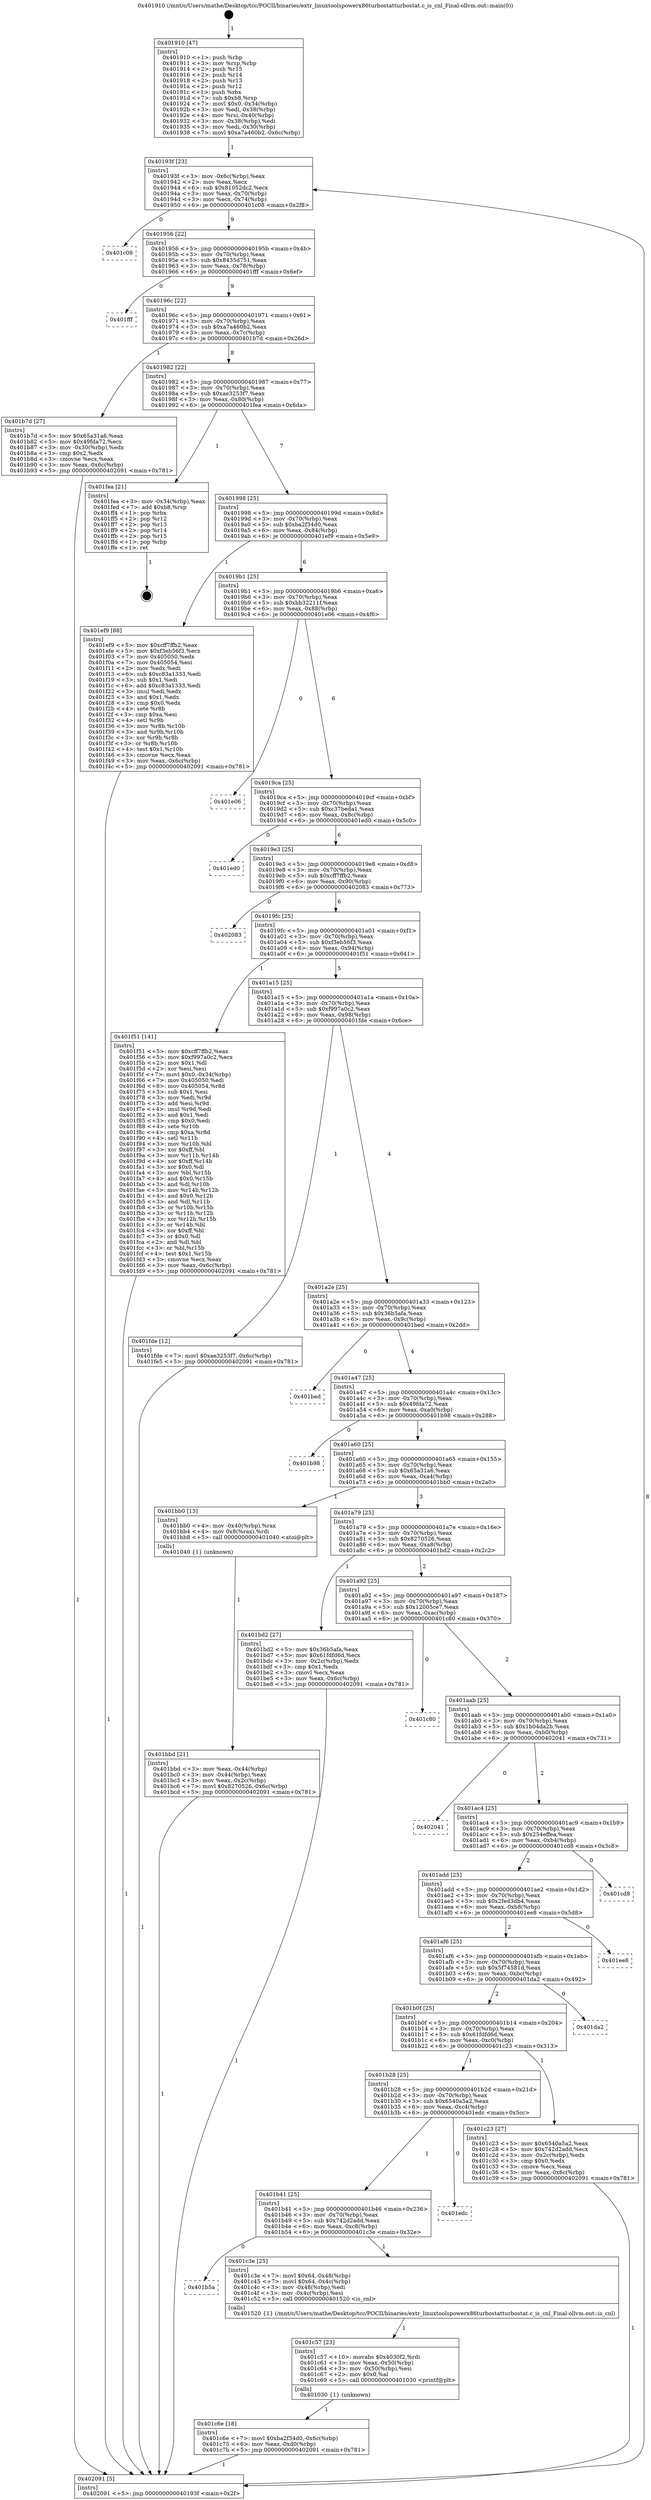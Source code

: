 digraph "0x401910" {
  label = "0x401910 (/mnt/c/Users/mathe/Desktop/tcc/POCII/binaries/extr_linuxtoolspowerx86turbostatturbostat.c_is_cnl_Final-ollvm.out::main(0))"
  labelloc = "t"
  node[shape=record]

  Entry [label="",width=0.3,height=0.3,shape=circle,fillcolor=black,style=filled]
  "0x40193f" [label="{
     0x40193f [23]\l
     | [instrs]\l
     &nbsp;&nbsp;0x40193f \<+3\>: mov -0x6c(%rbp),%eax\l
     &nbsp;&nbsp;0x401942 \<+2\>: mov %eax,%ecx\l
     &nbsp;&nbsp;0x401944 \<+6\>: sub $0x81052dc2,%ecx\l
     &nbsp;&nbsp;0x40194a \<+3\>: mov %eax,-0x70(%rbp)\l
     &nbsp;&nbsp;0x40194d \<+3\>: mov %ecx,-0x74(%rbp)\l
     &nbsp;&nbsp;0x401950 \<+6\>: je 0000000000401c08 \<main+0x2f8\>\l
  }"]
  "0x401c08" [label="{
     0x401c08\l
  }", style=dashed]
  "0x401956" [label="{
     0x401956 [22]\l
     | [instrs]\l
     &nbsp;&nbsp;0x401956 \<+5\>: jmp 000000000040195b \<main+0x4b\>\l
     &nbsp;&nbsp;0x40195b \<+3\>: mov -0x70(%rbp),%eax\l
     &nbsp;&nbsp;0x40195e \<+5\>: sub $0x8435d751,%eax\l
     &nbsp;&nbsp;0x401963 \<+3\>: mov %eax,-0x78(%rbp)\l
     &nbsp;&nbsp;0x401966 \<+6\>: je 0000000000401fff \<main+0x6ef\>\l
  }"]
  Exit [label="",width=0.3,height=0.3,shape=circle,fillcolor=black,style=filled,peripheries=2]
  "0x401fff" [label="{
     0x401fff\l
  }", style=dashed]
  "0x40196c" [label="{
     0x40196c [22]\l
     | [instrs]\l
     &nbsp;&nbsp;0x40196c \<+5\>: jmp 0000000000401971 \<main+0x61\>\l
     &nbsp;&nbsp;0x401971 \<+3\>: mov -0x70(%rbp),%eax\l
     &nbsp;&nbsp;0x401974 \<+5\>: sub $0xa7a460b2,%eax\l
     &nbsp;&nbsp;0x401979 \<+3\>: mov %eax,-0x7c(%rbp)\l
     &nbsp;&nbsp;0x40197c \<+6\>: je 0000000000401b7d \<main+0x26d\>\l
  }"]
  "0x401c6e" [label="{
     0x401c6e [18]\l
     | [instrs]\l
     &nbsp;&nbsp;0x401c6e \<+7\>: movl $0xba2f34d0,-0x6c(%rbp)\l
     &nbsp;&nbsp;0x401c75 \<+6\>: mov %eax,-0xd0(%rbp)\l
     &nbsp;&nbsp;0x401c7b \<+5\>: jmp 0000000000402091 \<main+0x781\>\l
  }"]
  "0x401b7d" [label="{
     0x401b7d [27]\l
     | [instrs]\l
     &nbsp;&nbsp;0x401b7d \<+5\>: mov $0x65a31a6,%eax\l
     &nbsp;&nbsp;0x401b82 \<+5\>: mov $0x49fda72,%ecx\l
     &nbsp;&nbsp;0x401b87 \<+3\>: mov -0x30(%rbp),%edx\l
     &nbsp;&nbsp;0x401b8a \<+3\>: cmp $0x2,%edx\l
     &nbsp;&nbsp;0x401b8d \<+3\>: cmovne %ecx,%eax\l
     &nbsp;&nbsp;0x401b90 \<+3\>: mov %eax,-0x6c(%rbp)\l
     &nbsp;&nbsp;0x401b93 \<+5\>: jmp 0000000000402091 \<main+0x781\>\l
  }"]
  "0x401982" [label="{
     0x401982 [22]\l
     | [instrs]\l
     &nbsp;&nbsp;0x401982 \<+5\>: jmp 0000000000401987 \<main+0x77\>\l
     &nbsp;&nbsp;0x401987 \<+3\>: mov -0x70(%rbp),%eax\l
     &nbsp;&nbsp;0x40198a \<+5\>: sub $0xae3253f7,%eax\l
     &nbsp;&nbsp;0x40198f \<+3\>: mov %eax,-0x80(%rbp)\l
     &nbsp;&nbsp;0x401992 \<+6\>: je 0000000000401fea \<main+0x6da\>\l
  }"]
  "0x402091" [label="{
     0x402091 [5]\l
     | [instrs]\l
     &nbsp;&nbsp;0x402091 \<+5\>: jmp 000000000040193f \<main+0x2f\>\l
  }"]
  "0x401910" [label="{
     0x401910 [47]\l
     | [instrs]\l
     &nbsp;&nbsp;0x401910 \<+1\>: push %rbp\l
     &nbsp;&nbsp;0x401911 \<+3\>: mov %rsp,%rbp\l
     &nbsp;&nbsp;0x401914 \<+2\>: push %r15\l
     &nbsp;&nbsp;0x401916 \<+2\>: push %r14\l
     &nbsp;&nbsp;0x401918 \<+2\>: push %r13\l
     &nbsp;&nbsp;0x40191a \<+2\>: push %r12\l
     &nbsp;&nbsp;0x40191c \<+1\>: push %rbx\l
     &nbsp;&nbsp;0x40191d \<+7\>: sub $0xb8,%rsp\l
     &nbsp;&nbsp;0x401924 \<+7\>: movl $0x0,-0x34(%rbp)\l
     &nbsp;&nbsp;0x40192b \<+3\>: mov %edi,-0x38(%rbp)\l
     &nbsp;&nbsp;0x40192e \<+4\>: mov %rsi,-0x40(%rbp)\l
     &nbsp;&nbsp;0x401932 \<+3\>: mov -0x38(%rbp),%edi\l
     &nbsp;&nbsp;0x401935 \<+3\>: mov %edi,-0x30(%rbp)\l
     &nbsp;&nbsp;0x401938 \<+7\>: movl $0xa7a460b2,-0x6c(%rbp)\l
  }"]
  "0x401c57" [label="{
     0x401c57 [23]\l
     | [instrs]\l
     &nbsp;&nbsp;0x401c57 \<+10\>: movabs $0x4030f2,%rdi\l
     &nbsp;&nbsp;0x401c61 \<+3\>: mov %eax,-0x50(%rbp)\l
     &nbsp;&nbsp;0x401c64 \<+3\>: mov -0x50(%rbp),%esi\l
     &nbsp;&nbsp;0x401c67 \<+2\>: mov $0x0,%al\l
     &nbsp;&nbsp;0x401c69 \<+5\>: call 0000000000401030 \<printf@plt\>\l
     | [calls]\l
     &nbsp;&nbsp;0x401030 \{1\} (unknown)\l
  }"]
  "0x401fea" [label="{
     0x401fea [21]\l
     | [instrs]\l
     &nbsp;&nbsp;0x401fea \<+3\>: mov -0x34(%rbp),%eax\l
     &nbsp;&nbsp;0x401fed \<+7\>: add $0xb8,%rsp\l
     &nbsp;&nbsp;0x401ff4 \<+1\>: pop %rbx\l
     &nbsp;&nbsp;0x401ff5 \<+2\>: pop %r12\l
     &nbsp;&nbsp;0x401ff7 \<+2\>: pop %r13\l
     &nbsp;&nbsp;0x401ff9 \<+2\>: pop %r14\l
     &nbsp;&nbsp;0x401ffb \<+2\>: pop %r15\l
     &nbsp;&nbsp;0x401ffd \<+1\>: pop %rbp\l
     &nbsp;&nbsp;0x401ffe \<+1\>: ret\l
  }"]
  "0x401998" [label="{
     0x401998 [25]\l
     | [instrs]\l
     &nbsp;&nbsp;0x401998 \<+5\>: jmp 000000000040199d \<main+0x8d\>\l
     &nbsp;&nbsp;0x40199d \<+3\>: mov -0x70(%rbp),%eax\l
     &nbsp;&nbsp;0x4019a0 \<+5\>: sub $0xba2f34d0,%eax\l
     &nbsp;&nbsp;0x4019a5 \<+6\>: mov %eax,-0x84(%rbp)\l
     &nbsp;&nbsp;0x4019ab \<+6\>: je 0000000000401ef9 \<main+0x5e9\>\l
  }"]
  "0x401b5a" [label="{
     0x401b5a\l
  }", style=dashed]
  "0x401ef9" [label="{
     0x401ef9 [88]\l
     | [instrs]\l
     &nbsp;&nbsp;0x401ef9 \<+5\>: mov $0xcff7ffb2,%eax\l
     &nbsp;&nbsp;0x401efe \<+5\>: mov $0xf3eb56f3,%ecx\l
     &nbsp;&nbsp;0x401f03 \<+7\>: mov 0x405050,%edx\l
     &nbsp;&nbsp;0x401f0a \<+7\>: mov 0x405054,%esi\l
     &nbsp;&nbsp;0x401f11 \<+2\>: mov %edx,%edi\l
     &nbsp;&nbsp;0x401f13 \<+6\>: sub $0xc83a1333,%edi\l
     &nbsp;&nbsp;0x401f19 \<+3\>: sub $0x1,%edi\l
     &nbsp;&nbsp;0x401f1c \<+6\>: add $0xc83a1333,%edi\l
     &nbsp;&nbsp;0x401f22 \<+3\>: imul %edi,%edx\l
     &nbsp;&nbsp;0x401f25 \<+3\>: and $0x1,%edx\l
     &nbsp;&nbsp;0x401f28 \<+3\>: cmp $0x0,%edx\l
     &nbsp;&nbsp;0x401f2b \<+4\>: sete %r8b\l
     &nbsp;&nbsp;0x401f2f \<+3\>: cmp $0xa,%esi\l
     &nbsp;&nbsp;0x401f32 \<+4\>: setl %r9b\l
     &nbsp;&nbsp;0x401f36 \<+3\>: mov %r8b,%r10b\l
     &nbsp;&nbsp;0x401f39 \<+3\>: and %r9b,%r10b\l
     &nbsp;&nbsp;0x401f3c \<+3\>: xor %r9b,%r8b\l
     &nbsp;&nbsp;0x401f3f \<+3\>: or %r8b,%r10b\l
     &nbsp;&nbsp;0x401f42 \<+4\>: test $0x1,%r10b\l
     &nbsp;&nbsp;0x401f46 \<+3\>: cmovne %ecx,%eax\l
     &nbsp;&nbsp;0x401f49 \<+3\>: mov %eax,-0x6c(%rbp)\l
     &nbsp;&nbsp;0x401f4c \<+5\>: jmp 0000000000402091 \<main+0x781\>\l
  }"]
  "0x4019b1" [label="{
     0x4019b1 [25]\l
     | [instrs]\l
     &nbsp;&nbsp;0x4019b1 \<+5\>: jmp 00000000004019b6 \<main+0xa6\>\l
     &nbsp;&nbsp;0x4019b6 \<+3\>: mov -0x70(%rbp),%eax\l
     &nbsp;&nbsp;0x4019b9 \<+5\>: sub $0xbb32211f,%eax\l
     &nbsp;&nbsp;0x4019be \<+6\>: mov %eax,-0x88(%rbp)\l
     &nbsp;&nbsp;0x4019c4 \<+6\>: je 0000000000401e06 \<main+0x4f6\>\l
  }"]
  "0x401c3e" [label="{
     0x401c3e [25]\l
     | [instrs]\l
     &nbsp;&nbsp;0x401c3e \<+7\>: movl $0x64,-0x48(%rbp)\l
     &nbsp;&nbsp;0x401c45 \<+7\>: movl $0x64,-0x4c(%rbp)\l
     &nbsp;&nbsp;0x401c4c \<+3\>: mov -0x48(%rbp),%edi\l
     &nbsp;&nbsp;0x401c4f \<+3\>: mov -0x4c(%rbp),%esi\l
     &nbsp;&nbsp;0x401c52 \<+5\>: call 0000000000401520 \<is_cnl\>\l
     | [calls]\l
     &nbsp;&nbsp;0x401520 \{1\} (/mnt/c/Users/mathe/Desktop/tcc/POCII/binaries/extr_linuxtoolspowerx86turbostatturbostat.c_is_cnl_Final-ollvm.out::is_cnl)\l
  }"]
  "0x401e06" [label="{
     0x401e06\l
  }", style=dashed]
  "0x4019ca" [label="{
     0x4019ca [25]\l
     | [instrs]\l
     &nbsp;&nbsp;0x4019ca \<+5\>: jmp 00000000004019cf \<main+0xbf\>\l
     &nbsp;&nbsp;0x4019cf \<+3\>: mov -0x70(%rbp),%eax\l
     &nbsp;&nbsp;0x4019d2 \<+5\>: sub $0xc37beda1,%eax\l
     &nbsp;&nbsp;0x4019d7 \<+6\>: mov %eax,-0x8c(%rbp)\l
     &nbsp;&nbsp;0x4019dd \<+6\>: je 0000000000401ed0 \<main+0x5c0\>\l
  }"]
  "0x401b41" [label="{
     0x401b41 [25]\l
     | [instrs]\l
     &nbsp;&nbsp;0x401b41 \<+5\>: jmp 0000000000401b46 \<main+0x236\>\l
     &nbsp;&nbsp;0x401b46 \<+3\>: mov -0x70(%rbp),%eax\l
     &nbsp;&nbsp;0x401b49 \<+5\>: sub $0x742d2add,%eax\l
     &nbsp;&nbsp;0x401b4e \<+6\>: mov %eax,-0xc8(%rbp)\l
     &nbsp;&nbsp;0x401b54 \<+6\>: je 0000000000401c3e \<main+0x32e\>\l
  }"]
  "0x401ed0" [label="{
     0x401ed0\l
  }", style=dashed]
  "0x4019e3" [label="{
     0x4019e3 [25]\l
     | [instrs]\l
     &nbsp;&nbsp;0x4019e3 \<+5\>: jmp 00000000004019e8 \<main+0xd8\>\l
     &nbsp;&nbsp;0x4019e8 \<+3\>: mov -0x70(%rbp),%eax\l
     &nbsp;&nbsp;0x4019eb \<+5\>: sub $0xcff7ffb2,%eax\l
     &nbsp;&nbsp;0x4019f0 \<+6\>: mov %eax,-0x90(%rbp)\l
     &nbsp;&nbsp;0x4019f6 \<+6\>: je 0000000000402083 \<main+0x773\>\l
  }"]
  "0x401edc" [label="{
     0x401edc\l
  }", style=dashed]
  "0x402083" [label="{
     0x402083\l
  }", style=dashed]
  "0x4019fc" [label="{
     0x4019fc [25]\l
     | [instrs]\l
     &nbsp;&nbsp;0x4019fc \<+5\>: jmp 0000000000401a01 \<main+0xf1\>\l
     &nbsp;&nbsp;0x401a01 \<+3\>: mov -0x70(%rbp),%eax\l
     &nbsp;&nbsp;0x401a04 \<+5\>: sub $0xf3eb56f3,%eax\l
     &nbsp;&nbsp;0x401a09 \<+6\>: mov %eax,-0x94(%rbp)\l
     &nbsp;&nbsp;0x401a0f \<+6\>: je 0000000000401f51 \<main+0x641\>\l
  }"]
  "0x401b28" [label="{
     0x401b28 [25]\l
     | [instrs]\l
     &nbsp;&nbsp;0x401b28 \<+5\>: jmp 0000000000401b2d \<main+0x21d\>\l
     &nbsp;&nbsp;0x401b2d \<+3\>: mov -0x70(%rbp),%eax\l
     &nbsp;&nbsp;0x401b30 \<+5\>: sub $0x6540a5a2,%eax\l
     &nbsp;&nbsp;0x401b35 \<+6\>: mov %eax,-0xc4(%rbp)\l
     &nbsp;&nbsp;0x401b3b \<+6\>: je 0000000000401edc \<main+0x5cc\>\l
  }"]
  "0x401f51" [label="{
     0x401f51 [141]\l
     | [instrs]\l
     &nbsp;&nbsp;0x401f51 \<+5\>: mov $0xcff7ffb2,%eax\l
     &nbsp;&nbsp;0x401f56 \<+5\>: mov $0xf997a0c2,%ecx\l
     &nbsp;&nbsp;0x401f5b \<+2\>: mov $0x1,%dl\l
     &nbsp;&nbsp;0x401f5d \<+2\>: xor %esi,%esi\l
     &nbsp;&nbsp;0x401f5f \<+7\>: movl $0x0,-0x34(%rbp)\l
     &nbsp;&nbsp;0x401f66 \<+7\>: mov 0x405050,%edi\l
     &nbsp;&nbsp;0x401f6d \<+8\>: mov 0x405054,%r8d\l
     &nbsp;&nbsp;0x401f75 \<+3\>: sub $0x1,%esi\l
     &nbsp;&nbsp;0x401f78 \<+3\>: mov %edi,%r9d\l
     &nbsp;&nbsp;0x401f7b \<+3\>: add %esi,%r9d\l
     &nbsp;&nbsp;0x401f7e \<+4\>: imul %r9d,%edi\l
     &nbsp;&nbsp;0x401f82 \<+3\>: and $0x1,%edi\l
     &nbsp;&nbsp;0x401f85 \<+3\>: cmp $0x0,%edi\l
     &nbsp;&nbsp;0x401f88 \<+4\>: sete %r10b\l
     &nbsp;&nbsp;0x401f8c \<+4\>: cmp $0xa,%r8d\l
     &nbsp;&nbsp;0x401f90 \<+4\>: setl %r11b\l
     &nbsp;&nbsp;0x401f94 \<+3\>: mov %r10b,%bl\l
     &nbsp;&nbsp;0x401f97 \<+3\>: xor $0xff,%bl\l
     &nbsp;&nbsp;0x401f9a \<+3\>: mov %r11b,%r14b\l
     &nbsp;&nbsp;0x401f9d \<+4\>: xor $0xff,%r14b\l
     &nbsp;&nbsp;0x401fa1 \<+3\>: xor $0x0,%dl\l
     &nbsp;&nbsp;0x401fa4 \<+3\>: mov %bl,%r15b\l
     &nbsp;&nbsp;0x401fa7 \<+4\>: and $0x0,%r15b\l
     &nbsp;&nbsp;0x401fab \<+3\>: and %dl,%r10b\l
     &nbsp;&nbsp;0x401fae \<+3\>: mov %r14b,%r12b\l
     &nbsp;&nbsp;0x401fb1 \<+4\>: and $0x0,%r12b\l
     &nbsp;&nbsp;0x401fb5 \<+3\>: and %dl,%r11b\l
     &nbsp;&nbsp;0x401fb8 \<+3\>: or %r10b,%r15b\l
     &nbsp;&nbsp;0x401fbb \<+3\>: or %r11b,%r12b\l
     &nbsp;&nbsp;0x401fbe \<+3\>: xor %r12b,%r15b\l
     &nbsp;&nbsp;0x401fc1 \<+3\>: or %r14b,%bl\l
     &nbsp;&nbsp;0x401fc4 \<+3\>: xor $0xff,%bl\l
     &nbsp;&nbsp;0x401fc7 \<+3\>: or $0x0,%dl\l
     &nbsp;&nbsp;0x401fca \<+2\>: and %dl,%bl\l
     &nbsp;&nbsp;0x401fcc \<+3\>: or %bl,%r15b\l
     &nbsp;&nbsp;0x401fcf \<+4\>: test $0x1,%r15b\l
     &nbsp;&nbsp;0x401fd3 \<+3\>: cmovne %ecx,%eax\l
     &nbsp;&nbsp;0x401fd6 \<+3\>: mov %eax,-0x6c(%rbp)\l
     &nbsp;&nbsp;0x401fd9 \<+5\>: jmp 0000000000402091 \<main+0x781\>\l
  }"]
  "0x401a15" [label="{
     0x401a15 [25]\l
     | [instrs]\l
     &nbsp;&nbsp;0x401a15 \<+5\>: jmp 0000000000401a1a \<main+0x10a\>\l
     &nbsp;&nbsp;0x401a1a \<+3\>: mov -0x70(%rbp),%eax\l
     &nbsp;&nbsp;0x401a1d \<+5\>: sub $0xf997a0c2,%eax\l
     &nbsp;&nbsp;0x401a22 \<+6\>: mov %eax,-0x98(%rbp)\l
     &nbsp;&nbsp;0x401a28 \<+6\>: je 0000000000401fde \<main+0x6ce\>\l
  }"]
  "0x401c23" [label="{
     0x401c23 [27]\l
     | [instrs]\l
     &nbsp;&nbsp;0x401c23 \<+5\>: mov $0x6540a5a2,%eax\l
     &nbsp;&nbsp;0x401c28 \<+5\>: mov $0x742d2add,%ecx\l
     &nbsp;&nbsp;0x401c2d \<+3\>: mov -0x2c(%rbp),%edx\l
     &nbsp;&nbsp;0x401c30 \<+3\>: cmp $0x0,%edx\l
     &nbsp;&nbsp;0x401c33 \<+3\>: cmove %ecx,%eax\l
     &nbsp;&nbsp;0x401c36 \<+3\>: mov %eax,-0x6c(%rbp)\l
     &nbsp;&nbsp;0x401c39 \<+5\>: jmp 0000000000402091 \<main+0x781\>\l
  }"]
  "0x401fde" [label="{
     0x401fde [12]\l
     | [instrs]\l
     &nbsp;&nbsp;0x401fde \<+7\>: movl $0xae3253f7,-0x6c(%rbp)\l
     &nbsp;&nbsp;0x401fe5 \<+5\>: jmp 0000000000402091 \<main+0x781\>\l
  }"]
  "0x401a2e" [label="{
     0x401a2e [25]\l
     | [instrs]\l
     &nbsp;&nbsp;0x401a2e \<+5\>: jmp 0000000000401a33 \<main+0x123\>\l
     &nbsp;&nbsp;0x401a33 \<+3\>: mov -0x70(%rbp),%eax\l
     &nbsp;&nbsp;0x401a36 \<+5\>: sub $0x36b5afa,%eax\l
     &nbsp;&nbsp;0x401a3b \<+6\>: mov %eax,-0x9c(%rbp)\l
     &nbsp;&nbsp;0x401a41 \<+6\>: je 0000000000401bed \<main+0x2dd\>\l
  }"]
  "0x401b0f" [label="{
     0x401b0f [25]\l
     | [instrs]\l
     &nbsp;&nbsp;0x401b0f \<+5\>: jmp 0000000000401b14 \<main+0x204\>\l
     &nbsp;&nbsp;0x401b14 \<+3\>: mov -0x70(%rbp),%eax\l
     &nbsp;&nbsp;0x401b17 \<+5\>: sub $0x61fdfd6d,%eax\l
     &nbsp;&nbsp;0x401b1c \<+6\>: mov %eax,-0xc0(%rbp)\l
     &nbsp;&nbsp;0x401b22 \<+6\>: je 0000000000401c23 \<main+0x313\>\l
  }"]
  "0x401bed" [label="{
     0x401bed\l
  }", style=dashed]
  "0x401a47" [label="{
     0x401a47 [25]\l
     | [instrs]\l
     &nbsp;&nbsp;0x401a47 \<+5\>: jmp 0000000000401a4c \<main+0x13c\>\l
     &nbsp;&nbsp;0x401a4c \<+3\>: mov -0x70(%rbp),%eax\l
     &nbsp;&nbsp;0x401a4f \<+5\>: sub $0x49fda72,%eax\l
     &nbsp;&nbsp;0x401a54 \<+6\>: mov %eax,-0xa0(%rbp)\l
     &nbsp;&nbsp;0x401a5a \<+6\>: je 0000000000401b98 \<main+0x288\>\l
  }"]
  "0x401da2" [label="{
     0x401da2\l
  }", style=dashed]
  "0x401b98" [label="{
     0x401b98\l
  }", style=dashed]
  "0x401a60" [label="{
     0x401a60 [25]\l
     | [instrs]\l
     &nbsp;&nbsp;0x401a60 \<+5\>: jmp 0000000000401a65 \<main+0x155\>\l
     &nbsp;&nbsp;0x401a65 \<+3\>: mov -0x70(%rbp),%eax\l
     &nbsp;&nbsp;0x401a68 \<+5\>: sub $0x65a31a6,%eax\l
     &nbsp;&nbsp;0x401a6d \<+6\>: mov %eax,-0xa4(%rbp)\l
     &nbsp;&nbsp;0x401a73 \<+6\>: je 0000000000401bb0 \<main+0x2a0\>\l
  }"]
  "0x401af6" [label="{
     0x401af6 [25]\l
     | [instrs]\l
     &nbsp;&nbsp;0x401af6 \<+5\>: jmp 0000000000401afb \<main+0x1eb\>\l
     &nbsp;&nbsp;0x401afb \<+3\>: mov -0x70(%rbp),%eax\l
     &nbsp;&nbsp;0x401afe \<+5\>: sub $0x5f74581d,%eax\l
     &nbsp;&nbsp;0x401b03 \<+6\>: mov %eax,-0xbc(%rbp)\l
     &nbsp;&nbsp;0x401b09 \<+6\>: je 0000000000401da2 \<main+0x492\>\l
  }"]
  "0x401bb0" [label="{
     0x401bb0 [13]\l
     | [instrs]\l
     &nbsp;&nbsp;0x401bb0 \<+4\>: mov -0x40(%rbp),%rax\l
     &nbsp;&nbsp;0x401bb4 \<+4\>: mov 0x8(%rax),%rdi\l
     &nbsp;&nbsp;0x401bb8 \<+5\>: call 0000000000401040 \<atoi@plt\>\l
     | [calls]\l
     &nbsp;&nbsp;0x401040 \{1\} (unknown)\l
  }"]
  "0x401a79" [label="{
     0x401a79 [25]\l
     | [instrs]\l
     &nbsp;&nbsp;0x401a79 \<+5\>: jmp 0000000000401a7e \<main+0x16e\>\l
     &nbsp;&nbsp;0x401a7e \<+3\>: mov -0x70(%rbp),%eax\l
     &nbsp;&nbsp;0x401a81 \<+5\>: sub $0x8270526,%eax\l
     &nbsp;&nbsp;0x401a86 \<+6\>: mov %eax,-0xa8(%rbp)\l
     &nbsp;&nbsp;0x401a8c \<+6\>: je 0000000000401bd2 \<main+0x2c2\>\l
  }"]
  "0x401bbd" [label="{
     0x401bbd [21]\l
     | [instrs]\l
     &nbsp;&nbsp;0x401bbd \<+3\>: mov %eax,-0x44(%rbp)\l
     &nbsp;&nbsp;0x401bc0 \<+3\>: mov -0x44(%rbp),%eax\l
     &nbsp;&nbsp;0x401bc3 \<+3\>: mov %eax,-0x2c(%rbp)\l
     &nbsp;&nbsp;0x401bc6 \<+7\>: movl $0x8270526,-0x6c(%rbp)\l
     &nbsp;&nbsp;0x401bcd \<+5\>: jmp 0000000000402091 \<main+0x781\>\l
  }"]
  "0x401ee8" [label="{
     0x401ee8\l
  }", style=dashed]
  "0x401bd2" [label="{
     0x401bd2 [27]\l
     | [instrs]\l
     &nbsp;&nbsp;0x401bd2 \<+5\>: mov $0x36b5afa,%eax\l
     &nbsp;&nbsp;0x401bd7 \<+5\>: mov $0x61fdfd6d,%ecx\l
     &nbsp;&nbsp;0x401bdc \<+3\>: mov -0x2c(%rbp),%edx\l
     &nbsp;&nbsp;0x401bdf \<+3\>: cmp $0x1,%edx\l
     &nbsp;&nbsp;0x401be2 \<+3\>: cmovl %ecx,%eax\l
     &nbsp;&nbsp;0x401be5 \<+3\>: mov %eax,-0x6c(%rbp)\l
     &nbsp;&nbsp;0x401be8 \<+5\>: jmp 0000000000402091 \<main+0x781\>\l
  }"]
  "0x401a92" [label="{
     0x401a92 [25]\l
     | [instrs]\l
     &nbsp;&nbsp;0x401a92 \<+5\>: jmp 0000000000401a97 \<main+0x187\>\l
     &nbsp;&nbsp;0x401a97 \<+3\>: mov -0x70(%rbp),%eax\l
     &nbsp;&nbsp;0x401a9a \<+5\>: sub $0x12005ce7,%eax\l
     &nbsp;&nbsp;0x401a9f \<+6\>: mov %eax,-0xac(%rbp)\l
     &nbsp;&nbsp;0x401aa5 \<+6\>: je 0000000000401c80 \<main+0x370\>\l
  }"]
  "0x401add" [label="{
     0x401add [25]\l
     | [instrs]\l
     &nbsp;&nbsp;0x401add \<+5\>: jmp 0000000000401ae2 \<main+0x1d2\>\l
     &nbsp;&nbsp;0x401ae2 \<+3\>: mov -0x70(%rbp),%eax\l
     &nbsp;&nbsp;0x401ae5 \<+5\>: sub $0x2fed3db4,%eax\l
     &nbsp;&nbsp;0x401aea \<+6\>: mov %eax,-0xb8(%rbp)\l
     &nbsp;&nbsp;0x401af0 \<+6\>: je 0000000000401ee8 \<main+0x5d8\>\l
  }"]
  "0x401c80" [label="{
     0x401c80\l
  }", style=dashed]
  "0x401aab" [label="{
     0x401aab [25]\l
     | [instrs]\l
     &nbsp;&nbsp;0x401aab \<+5\>: jmp 0000000000401ab0 \<main+0x1a0\>\l
     &nbsp;&nbsp;0x401ab0 \<+3\>: mov -0x70(%rbp),%eax\l
     &nbsp;&nbsp;0x401ab3 \<+5\>: sub $0x1b04da2b,%eax\l
     &nbsp;&nbsp;0x401ab8 \<+6\>: mov %eax,-0xb0(%rbp)\l
     &nbsp;&nbsp;0x401abe \<+6\>: je 0000000000402041 \<main+0x731\>\l
  }"]
  "0x401cd8" [label="{
     0x401cd8\l
  }", style=dashed]
  "0x402041" [label="{
     0x402041\l
  }", style=dashed]
  "0x401ac4" [label="{
     0x401ac4 [25]\l
     | [instrs]\l
     &nbsp;&nbsp;0x401ac4 \<+5\>: jmp 0000000000401ac9 \<main+0x1b9\>\l
     &nbsp;&nbsp;0x401ac9 \<+3\>: mov -0x70(%rbp),%eax\l
     &nbsp;&nbsp;0x401acc \<+5\>: sub $0x254effea,%eax\l
     &nbsp;&nbsp;0x401ad1 \<+6\>: mov %eax,-0xb4(%rbp)\l
     &nbsp;&nbsp;0x401ad7 \<+6\>: je 0000000000401cd8 \<main+0x3c8\>\l
  }"]
  Entry -> "0x401910" [label=" 1"]
  "0x40193f" -> "0x401c08" [label=" 0"]
  "0x40193f" -> "0x401956" [label=" 9"]
  "0x401fea" -> Exit [label=" 1"]
  "0x401956" -> "0x401fff" [label=" 0"]
  "0x401956" -> "0x40196c" [label=" 9"]
  "0x401fde" -> "0x402091" [label=" 1"]
  "0x40196c" -> "0x401b7d" [label=" 1"]
  "0x40196c" -> "0x401982" [label=" 8"]
  "0x401b7d" -> "0x402091" [label=" 1"]
  "0x401910" -> "0x40193f" [label=" 1"]
  "0x402091" -> "0x40193f" [label=" 8"]
  "0x401f51" -> "0x402091" [label=" 1"]
  "0x401982" -> "0x401fea" [label=" 1"]
  "0x401982" -> "0x401998" [label=" 7"]
  "0x401ef9" -> "0x402091" [label=" 1"]
  "0x401998" -> "0x401ef9" [label=" 1"]
  "0x401998" -> "0x4019b1" [label=" 6"]
  "0x401c6e" -> "0x402091" [label=" 1"]
  "0x4019b1" -> "0x401e06" [label=" 0"]
  "0x4019b1" -> "0x4019ca" [label=" 6"]
  "0x401c57" -> "0x401c6e" [label=" 1"]
  "0x4019ca" -> "0x401ed0" [label=" 0"]
  "0x4019ca" -> "0x4019e3" [label=" 6"]
  "0x401b41" -> "0x401b5a" [label=" 0"]
  "0x4019e3" -> "0x402083" [label=" 0"]
  "0x4019e3" -> "0x4019fc" [label=" 6"]
  "0x401b41" -> "0x401c3e" [label=" 1"]
  "0x4019fc" -> "0x401f51" [label=" 1"]
  "0x4019fc" -> "0x401a15" [label=" 5"]
  "0x401b28" -> "0x401b41" [label=" 1"]
  "0x401a15" -> "0x401fde" [label=" 1"]
  "0x401a15" -> "0x401a2e" [label=" 4"]
  "0x401b28" -> "0x401edc" [label=" 0"]
  "0x401a2e" -> "0x401bed" [label=" 0"]
  "0x401a2e" -> "0x401a47" [label=" 4"]
  "0x401c23" -> "0x402091" [label=" 1"]
  "0x401a47" -> "0x401b98" [label=" 0"]
  "0x401a47" -> "0x401a60" [label=" 4"]
  "0x401b0f" -> "0x401b28" [label=" 1"]
  "0x401a60" -> "0x401bb0" [label=" 1"]
  "0x401a60" -> "0x401a79" [label=" 3"]
  "0x401bb0" -> "0x401bbd" [label=" 1"]
  "0x401bbd" -> "0x402091" [label=" 1"]
  "0x401c3e" -> "0x401c57" [label=" 1"]
  "0x401a79" -> "0x401bd2" [label=" 1"]
  "0x401a79" -> "0x401a92" [label=" 2"]
  "0x401bd2" -> "0x402091" [label=" 1"]
  "0x401af6" -> "0x401b0f" [label=" 2"]
  "0x401a92" -> "0x401c80" [label=" 0"]
  "0x401a92" -> "0x401aab" [label=" 2"]
  "0x401b0f" -> "0x401c23" [label=" 1"]
  "0x401aab" -> "0x402041" [label=" 0"]
  "0x401aab" -> "0x401ac4" [label=" 2"]
  "0x401add" -> "0x401af6" [label=" 2"]
  "0x401ac4" -> "0x401cd8" [label=" 0"]
  "0x401ac4" -> "0x401add" [label=" 2"]
  "0x401af6" -> "0x401da2" [label=" 0"]
  "0x401add" -> "0x401ee8" [label=" 0"]
}
